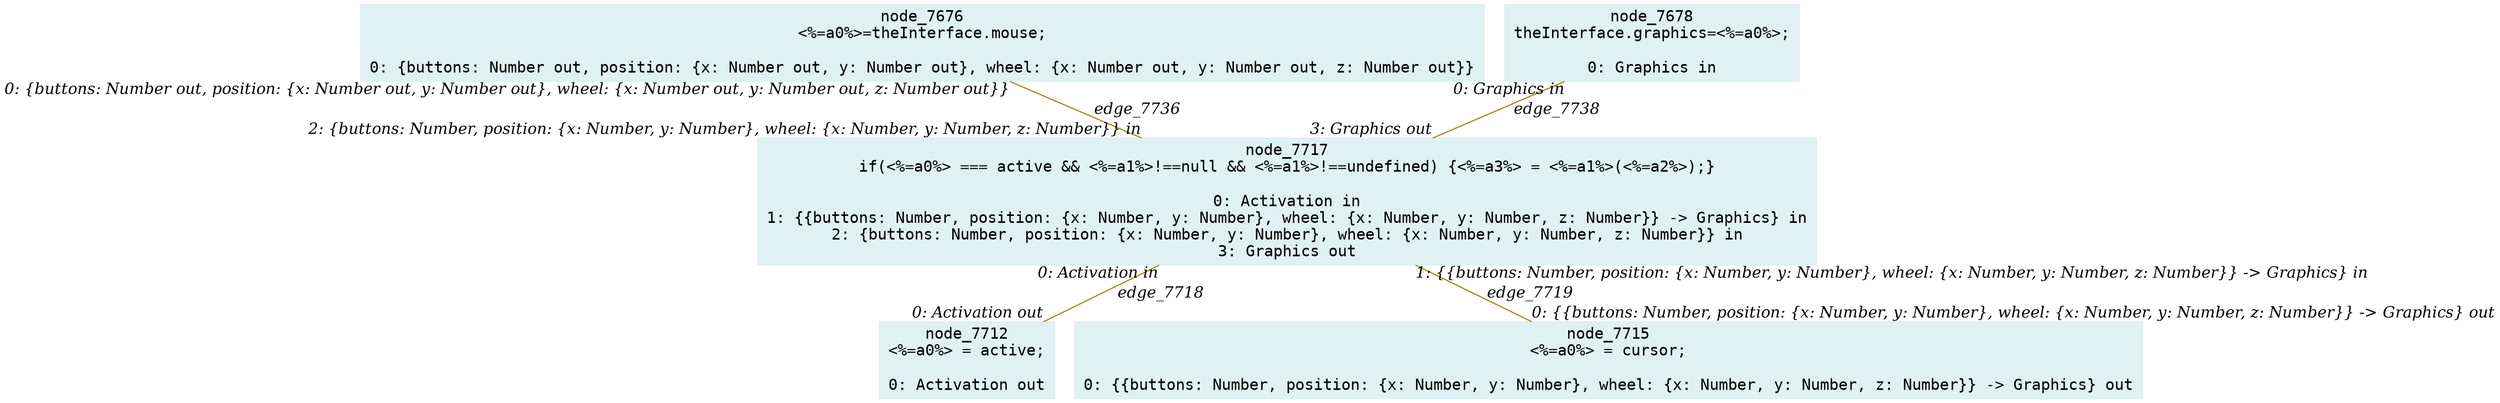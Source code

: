 digraph g{node_7676 [shape="box", style="filled", color="#dff1f2", fontname="Courier", label="node_7676
<%=a0%>=theInterface.mouse;

0: {buttons: Number out, position: {x: Number out, y: Number out}, wheel: {x: Number out, y: Number out, z: Number out}}" ]
node_7678 [shape="box", style="filled", color="#dff1f2", fontname="Courier", label="node_7678
theInterface.graphics=<%=a0%>;

0: Graphics in" ]
node_7712 [shape="box", style="filled", color="#dff1f2", fontname="Courier", label="node_7712
<%=a0%> = active;

0: Activation out" ]
node_7715 [shape="box", style="filled", color="#dff1f2", fontname="Courier", label="node_7715
<%=a0%> = cursor;

0: {{buttons: Number, position: {x: Number, y: Number}, wheel: {x: Number, y: Number, z: Number}} -> Graphics} out" ]
node_7717 [shape="box", style="filled", color="#dff1f2", fontname="Courier", label="node_7717
if(<%=a0%> === active && <%=a1%>!==null && <%=a1%>!==undefined) {<%=a3%> = <%=a1%>(<%=a2%>);}

0: Activation in
1: {{buttons: Number, position: {x: Number, y: Number}, wheel: {x: Number, y: Number, z: Number}} -> Graphics} in
2: {buttons: Number, position: {x: Number, y: Number}, wheel: {x: Number, y: Number, z: Number}} in
3: Graphics out" ]
node_7717 -> node_7712 [dir=none, arrowHead=none, fontname="Times-Italic", arrowsize=1, color="#9d8400", label="edge_7718",  headlabel="0: Activation out", taillabel="0: Activation in" ]
node_7717 -> node_7715 [dir=none, arrowHead=none, fontname="Times-Italic", arrowsize=1, color="#9d8400", label="edge_7719",  headlabel="0: {{buttons: Number, position: {x: Number, y: Number}, wheel: {x: Number, y: Number, z: Number}} -> Graphics} out", taillabel="1: {{buttons: Number, position: {x: Number, y: Number}, wheel: {x: Number, y: Number, z: Number}} -> Graphics} in" ]
node_7676 -> node_7717 [dir=none, arrowHead=none, fontname="Times-Italic", arrowsize=1, color="#9d8400", label="edge_7736",  headlabel="2: {buttons: Number, position: {x: Number, y: Number}, wheel: {x: Number, y: Number, z: Number}} in", taillabel="0: {buttons: Number out, position: {x: Number out, y: Number out}, wheel: {x: Number out, y: Number out, z: Number out}}" ]
node_7678 -> node_7717 [dir=none, arrowHead=none, fontname="Times-Italic", arrowsize=1, color="#9d8400", label="edge_7738",  headlabel="3: Graphics out", taillabel="0: Graphics in" ]
}